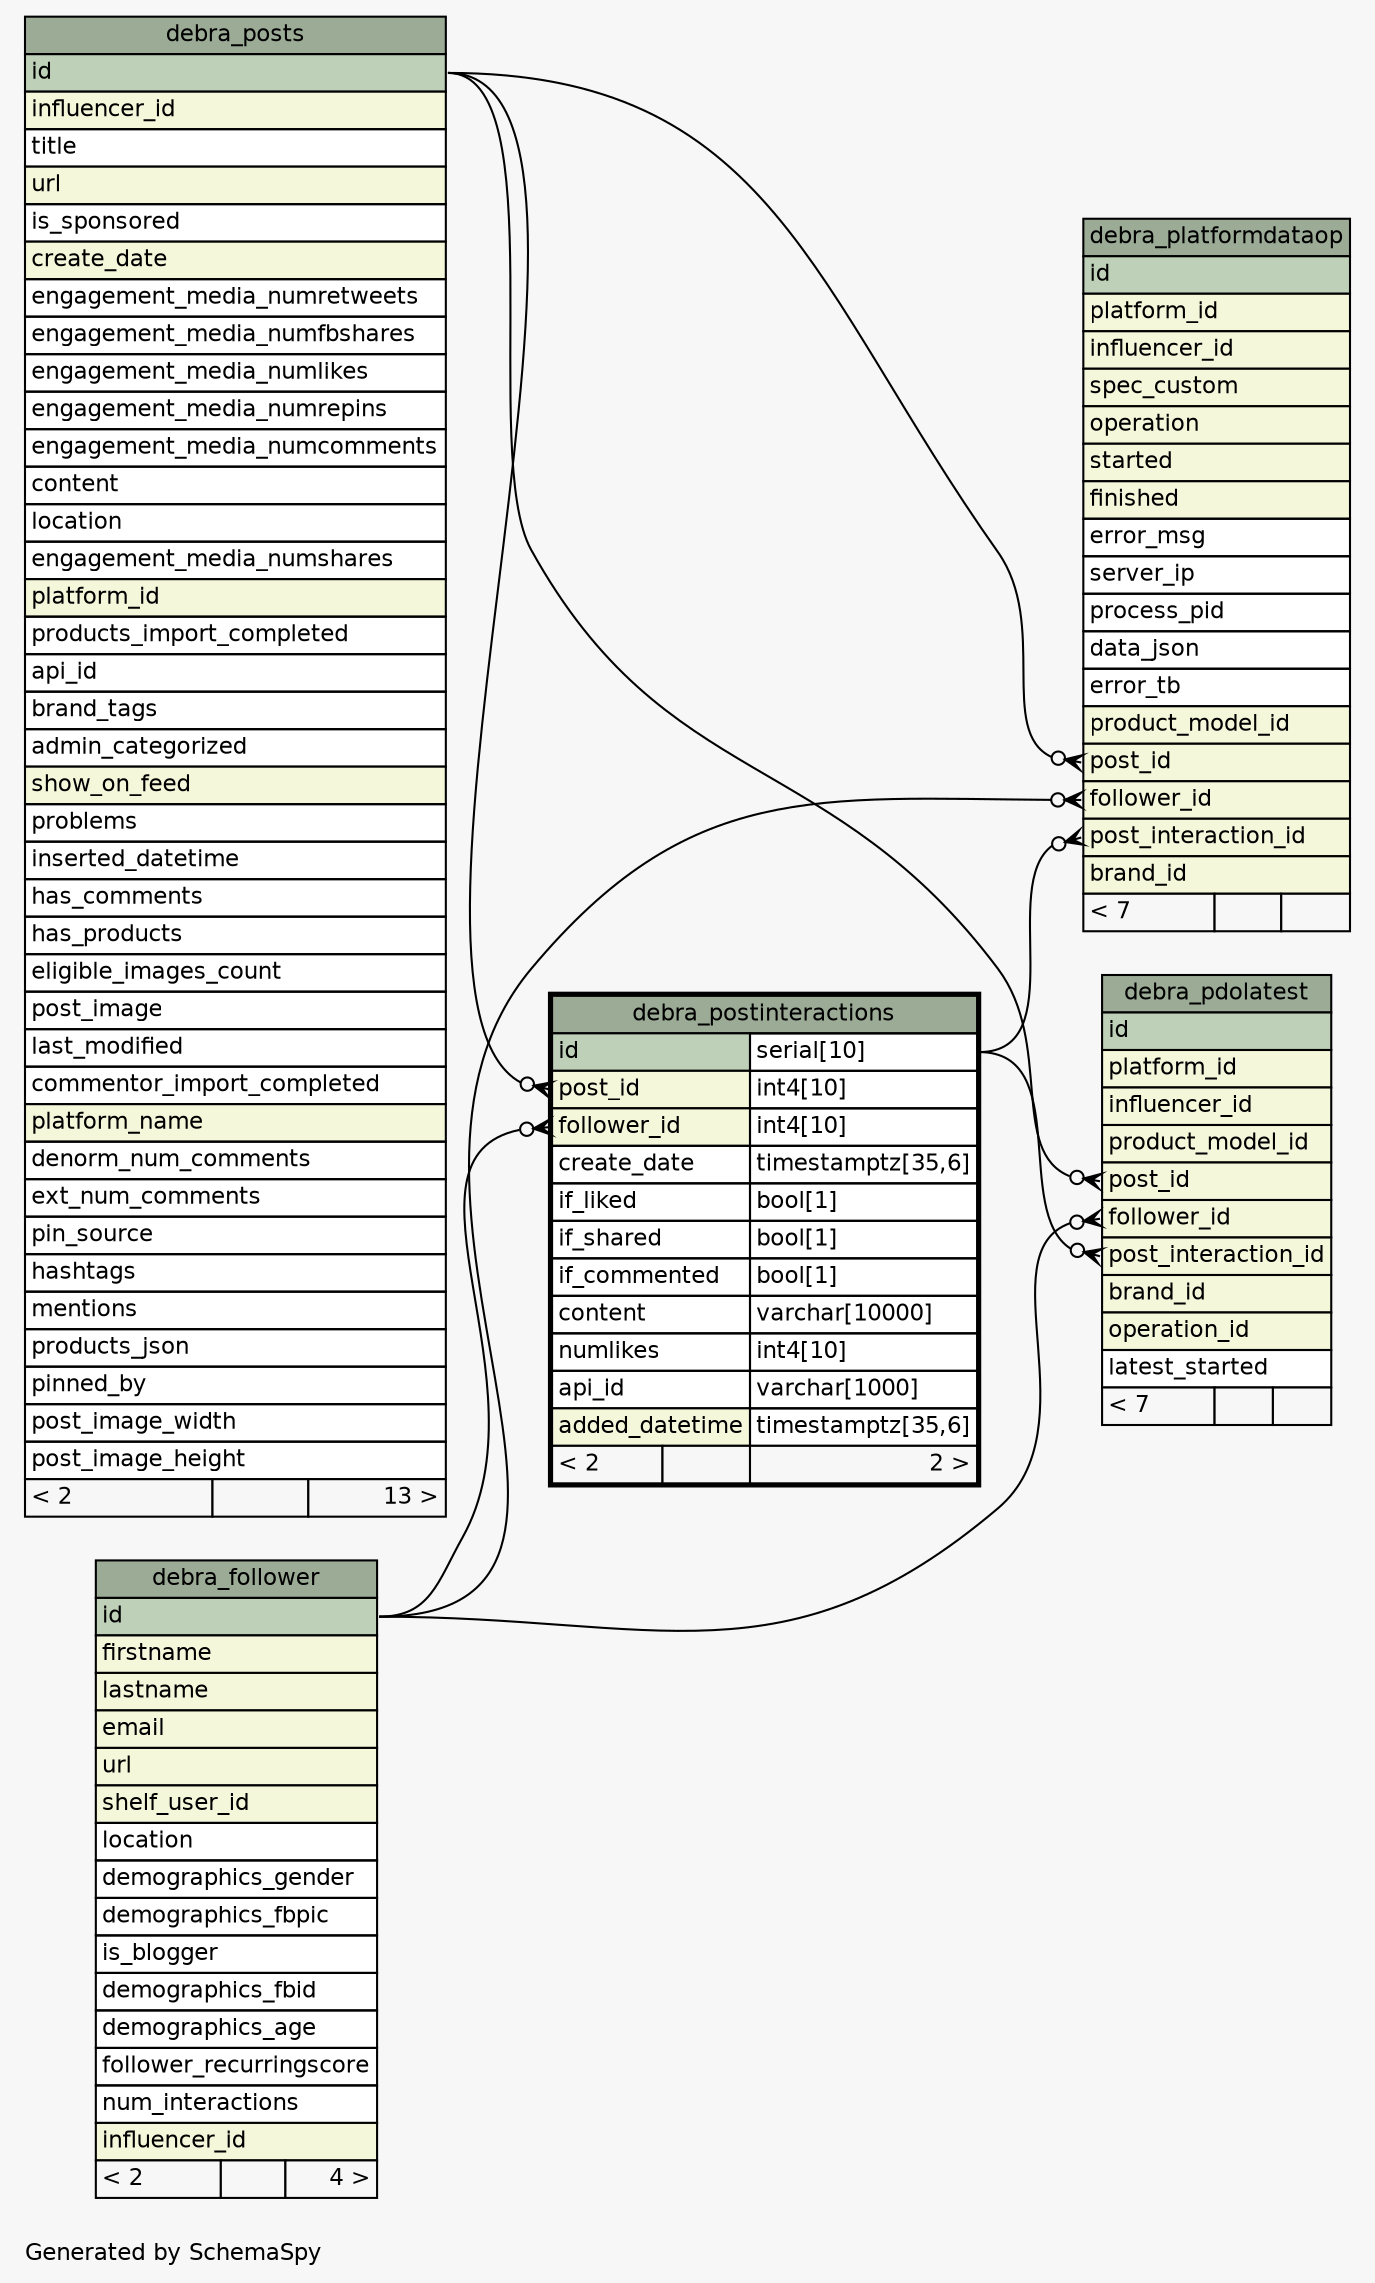 // dot 2.36.0 on Linux 3.17.0-rc4-a1
// SchemaSpy rev 590
digraph "oneDegreeRelationshipsDiagram" {
  graph [
    rankdir="RL"
    bgcolor="#f7f7f7"
    label="\nGenerated by SchemaSpy"
    labeljust="l"
    nodesep="0.18"
    ranksep="0.46"
    fontname="Helvetica"
    fontsize="11"
  ];
  node [
    fontname="Helvetica"
    fontsize="11"
    shape="plaintext"
  ];
  edge [
    arrowsize="0.8"
  ];
  "debra_pdolatest":"follower_id":w -> "debra_follower":"id":e [arrowhead=none dir=back arrowtail=crowodot];
  "debra_pdolatest":"post_id":w -> "debra_posts":"id":e [arrowhead=none dir=back arrowtail=crowodot];
  "debra_pdolatest":"post_interaction_id":w -> "debra_postinteractions":"id.type":e [arrowhead=none dir=back arrowtail=crowodot];
  "debra_platformdataop":"follower_id":w -> "debra_follower":"id":e [arrowhead=none dir=back arrowtail=crowodot];
  "debra_platformdataop":"post_id":w -> "debra_posts":"id":e [arrowhead=none dir=back arrowtail=crowodot];
  "debra_platformdataop":"post_interaction_id":w -> "debra_postinteractions":"id.type":e [arrowhead=none dir=back arrowtail=crowodot];
  "debra_postinteractions":"follower_id":w -> "debra_follower":"id":e [arrowhead=none dir=back arrowtail=crowodot];
  "debra_postinteractions":"post_id":w -> "debra_posts":"id":e [arrowhead=none dir=back arrowtail=crowodot];
  "debra_follower" [
    label=<
    <TABLE BORDER="0" CELLBORDER="1" CELLSPACING="0" BGCOLOR="#ffffff">
      <TR><TD COLSPAN="3" BGCOLOR="#9bab96" ALIGN="CENTER">debra_follower</TD></TR>
      <TR><TD PORT="id" COLSPAN="3" BGCOLOR="#bed1b8" ALIGN="LEFT">id</TD></TR>
      <TR><TD PORT="firstname" COLSPAN="3" BGCOLOR="#f4f7da" ALIGN="LEFT">firstname</TD></TR>
      <TR><TD PORT="lastname" COLSPAN="3" BGCOLOR="#f4f7da" ALIGN="LEFT">lastname</TD></TR>
      <TR><TD PORT="email" COLSPAN="3" BGCOLOR="#f4f7da" ALIGN="LEFT">email</TD></TR>
      <TR><TD PORT="url" COLSPAN="3" BGCOLOR="#f4f7da" ALIGN="LEFT">url</TD></TR>
      <TR><TD PORT="shelf_user_id" COLSPAN="3" BGCOLOR="#f4f7da" ALIGN="LEFT">shelf_user_id</TD></TR>
      <TR><TD PORT="location" COLSPAN="3" ALIGN="LEFT">location</TD></TR>
      <TR><TD PORT="demographics_gender" COLSPAN="3" ALIGN="LEFT">demographics_gender</TD></TR>
      <TR><TD PORT="demographics_fbpic" COLSPAN="3" ALIGN="LEFT">demographics_fbpic</TD></TR>
      <TR><TD PORT="is_blogger" COLSPAN="3" ALIGN="LEFT">is_blogger</TD></TR>
      <TR><TD PORT="demographics_fbid" COLSPAN="3" ALIGN="LEFT">demographics_fbid</TD></TR>
      <TR><TD PORT="demographics_age" COLSPAN="3" ALIGN="LEFT">demographics_age</TD></TR>
      <TR><TD PORT="follower_recurringscore" COLSPAN="3" ALIGN="LEFT">follower_recurringscore</TD></TR>
      <TR><TD PORT="num_interactions" COLSPAN="3" ALIGN="LEFT">num_interactions</TD></TR>
      <TR><TD PORT="influencer_id" COLSPAN="3" BGCOLOR="#f4f7da" ALIGN="LEFT">influencer_id</TD></TR>
      <TR><TD ALIGN="LEFT" BGCOLOR="#f7f7f7">&lt; 2</TD><TD ALIGN="RIGHT" BGCOLOR="#f7f7f7">  </TD><TD ALIGN="RIGHT" BGCOLOR="#f7f7f7">4 &gt;</TD></TR>
    </TABLE>>
    URL="debra_follower.html"
    tooltip="debra_follower"
  ];
  "debra_pdolatest" [
    label=<
    <TABLE BORDER="0" CELLBORDER="1" CELLSPACING="0" BGCOLOR="#ffffff">
      <TR><TD COLSPAN="3" BGCOLOR="#9bab96" ALIGN="CENTER">debra_pdolatest</TD></TR>
      <TR><TD PORT="id" COLSPAN="3" BGCOLOR="#bed1b8" ALIGN="LEFT">id</TD></TR>
      <TR><TD PORT="platform_id" COLSPAN="3" BGCOLOR="#f4f7da" ALIGN="LEFT">platform_id</TD></TR>
      <TR><TD PORT="influencer_id" COLSPAN="3" BGCOLOR="#f4f7da" ALIGN="LEFT">influencer_id</TD></TR>
      <TR><TD PORT="product_model_id" COLSPAN="3" BGCOLOR="#f4f7da" ALIGN="LEFT">product_model_id</TD></TR>
      <TR><TD PORT="post_id" COLSPAN="3" BGCOLOR="#f4f7da" ALIGN="LEFT">post_id</TD></TR>
      <TR><TD PORT="follower_id" COLSPAN="3" BGCOLOR="#f4f7da" ALIGN="LEFT">follower_id</TD></TR>
      <TR><TD PORT="post_interaction_id" COLSPAN="3" BGCOLOR="#f4f7da" ALIGN="LEFT">post_interaction_id</TD></TR>
      <TR><TD PORT="brand_id" COLSPAN="3" BGCOLOR="#f4f7da" ALIGN="LEFT">brand_id</TD></TR>
      <TR><TD PORT="operation_id" COLSPAN="3" BGCOLOR="#f4f7da" ALIGN="LEFT">operation_id</TD></TR>
      <TR><TD PORT="latest_started" COLSPAN="3" ALIGN="LEFT">latest_started</TD></TR>
      <TR><TD ALIGN="LEFT" BGCOLOR="#f7f7f7">&lt; 7</TD><TD ALIGN="RIGHT" BGCOLOR="#f7f7f7">  </TD><TD ALIGN="RIGHT" BGCOLOR="#f7f7f7">  </TD></TR>
    </TABLE>>
    URL="debra_pdolatest.html"
    tooltip="debra_pdolatest"
  ];
  "debra_platformdataop" [
    label=<
    <TABLE BORDER="0" CELLBORDER="1" CELLSPACING="0" BGCOLOR="#ffffff">
      <TR><TD COLSPAN="3" BGCOLOR="#9bab96" ALIGN="CENTER">debra_platformdataop</TD></TR>
      <TR><TD PORT="id" COLSPAN="3" BGCOLOR="#bed1b8" ALIGN="LEFT">id</TD></TR>
      <TR><TD PORT="platform_id" COLSPAN="3" BGCOLOR="#f4f7da" ALIGN="LEFT">platform_id</TD></TR>
      <TR><TD PORT="influencer_id" COLSPAN="3" BGCOLOR="#f4f7da" ALIGN="LEFT">influencer_id</TD></TR>
      <TR><TD PORT="spec_custom" COLSPAN="3" BGCOLOR="#f4f7da" ALIGN="LEFT">spec_custom</TD></TR>
      <TR><TD PORT="operation" COLSPAN="3" BGCOLOR="#f4f7da" ALIGN="LEFT">operation</TD></TR>
      <TR><TD PORT="started" COLSPAN="3" BGCOLOR="#f4f7da" ALIGN="LEFT">started</TD></TR>
      <TR><TD PORT="finished" COLSPAN="3" BGCOLOR="#f4f7da" ALIGN="LEFT">finished</TD></TR>
      <TR><TD PORT="error_msg" COLSPAN="3" ALIGN="LEFT">error_msg</TD></TR>
      <TR><TD PORT="server_ip" COLSPAN="3" ALIGN="LEFT">server_ip</TD></TR>
      <TR><TD PORT="process_pid" COLSPAN="3" ALIGN="LEFT">process_pid</TD></TR>
      <TR><TD PORT="data_json" COLSPAN="3" ALIGN="LEFT">data_json</TD></TR>
      <TR><TD PORT="error_tb" COLSPAN="3" ALIGN="LEFT">error_tb</TD></TR>
      <TR><TD PORT="product_model_id" COLSPAN="3" BGCOLOR="#f4f7da" ALIGN="LEFT">product_model_id</TD></TR>
      <TR><TD PORT="post_id" COLSPAN="3" BGCOLOR="#f4f7da" ALIGN="LEFT">post_id</TD></TR>
      <TR><TD PORT="follower_id" COLSPAN="3" BGCOLOR="#f4f7da" ALIGN="LEFT">follower_id</TD></TR>
      <TR><TD PORT="post_interaction_id" COLSPAN="3" BGCOLOR="#f4f7da" ALIGN="LEFT">post_interaction_id</TD></TR>
      <TR><TD PORT="brand_id" COLSPAN="3" BGCOLOR="#f4f7da" ALIGN="LEFT">brand_id</TD></TR>
      <TR><TD ALIGN="LEFT" BGCOLOR="#f7f7f7">&lt; 7</TD><TD ALIGN="RIGHT" BGCOLOR="#f7f7f7">  </TD><TD ALIGN="RIGHT" BGCOLOR="#f7f7f7">  </TD></TR>
    </TABLE>>
    URL="debra_platformdataop.html"
    tooltip="debra_platformdataop"
  ];
  "debra_postinteractions" [
    label=<
    <TABLE BORDER="2" CELLBORDER="1" CELLSPACING="0" BGCOLOR="#ffffff">
      <TR><TD COLSPAN="3" BGCOLOR="#9bab96" ALIGN="CENTER">debra_postinteractions</TD></TR>
      <TR><TD PORT="id" COLSPAN="2" BGCOLOR="#bed1b8" ALIGN="LEFT">id</TD><TD PORT="id.type" ALIGN="LEFT">serial[10]</TD></TR>
      <TR><TD PORT="post_id" COLSPAN="2" BGCOLOR="#f4f7da" ALIGN="LEFT">post_id</TD><TD PORT="post_id.type" ALIGN="LEFT">int4[10]</TD></TR>
      <TR><TD PORT="follower_id" COLSPAN="2" BGCOLOR="#f4f7da" ALIGN="LEFT">follower_id</TD><TD PORT="follower_id.type" ALIGN="LEFT">int4[10]</TD></TR>
      <TR><TD PORT="create_date" COLSPAN="2" ALIGN="LEFT">create_date</TD><TD PORT="create_date.type" ALIGN="LEFT">timestamptz[35,6]</TD></TR>
      <TR><TD PORT="if_liked" COLSPAN="2" ALIGN="LEFT">if_liked</TD><TD PORT="if_liked.type" ALIGN="LEFT">bool[1]</TD></TR>
      <TR><TD PORT="if_shared" COLSPAN="2" ALIGN="LEFT">if_shared</TD><TD PORT="if_shared.type" ALIGN="LEFT">bool[1]</TD></TR>
      <TR><TD PORT="if_commented" COLSPAN="2" ALIGN="LEFT">if_commented</TD><TD PORT="if_commented.type" ALIGN="LEFT">bool[1]</TD></TR>
      <TR><TD PORT="content" COLSPAN="2" ALIGN="LEFT">content</TD><TD PORT="content.type" ALIGN="LEFT">varchar[10000]</TD></TR>
      <TR><TD PORT="numlikes" COLSPAN="2" ALIGN="LEFT">numlikes</TD><TD PORT="numlikes.type" ALIGN="LEFT">int4[10]</TD></TR>
      <TR><TD PORT="api_id" COLSPAN="2" ALIGN="LEFT">api_id</TD><TD PORT="api_id.type" ALIGN="LEFT">varchar[1000]</TD></TR>
      <TR><TD PORT="added_datetime" COLSPAN="2" BGCOLOR="#f4f7da" ALIGN="LEFT">added_datetime</TD><TD PORT="added_datetime.type" ALIGN="LEFT">timestamptz[35,6]</TD></TR>
      <TR><TD ALIGN="LEFT" BGCOLOR="#f7f7f7">&lt; 2</TD><TD ALIGN="RIGHT" BGCOLOR="#f7f7f7">  </TD><TD ALIGN="RIGHT" BGCOLOR="#f7f7f7">2 &gt;</TD></TR>
    </TABLE>>
    URL="debra_postinteractions.html"
    tooltip="debra_postinteractions"
  ];
  "debra_posts" [
    label=<
    <TABLE BORDER="0" CELLBORDER="1" CELLSPACING="0" BGCOLOR="#ffffff">
      <TR><TD COLSPAN="3" BGCOLOR="#9bab96" ALIGN="CENTER">debra_posts</TD></TR>
      <TR><TD PORT="id" COLSPAN="3" BGCOLOR="#bed1b8" ALIGN="LEFT">id</TD></TR>
      <TR><TD PORT="influencer_id" COLSPAN="3" BGCOLOR="#f4f7da" ALIGN="LEFT">influencer_id</TD></TR>
      <TR><TD PORT="title" COLSPAN="3" ALIGN="LEFT">title</TD></TR>
      <TR><TD PORT="url" COLSPAN="3" BGCOLOR="#f4f7da" ALIGN="LEFT">url</TD></TR>
      <TR><TD PORT="is_sponsored" COLSPAN="3" ALIGN="LEFT">is_sponsored</TD></TR>
      <TR><TD PORT="create_date" COLSPAN="3" BGCOLOR="#f4f7da" ALIGN="LEFT">create_date</TD></TR>
      <TR><TD PORT="engagement_media_numretweets" COLSPAN="3" ALIGN="LEFT">engagement_media_numretweets</TD></TR>
      <TR><TD PORT="engagement_media_numfbshares" COLSPAN="3" ALIGN="LEFT">engagement_media_numfbshares</TD></TR>
      <TR><TD PORT="engagement_media_numlikes" COLSPAN="3" ALIGN="LEFT">engagement_media_numlikes</TD></TR>
      <TR><TD PORT="engagement_media_numrepins" COLSPAN="3" ALIGN="LEFT">engagement_media_numrepins</TD></TR>
      <TR><TD PORT="engagement_media_numcomments" COLSPAN="3" ALIGN="LEFT">engagement_media_numcomments</TD></TR>
      <TR><TD PORT="content" COLSPAN="3" ALIGN="LEFT">content</TD></TR>
      <TR><TD PORT="location" COLSPAN="3" ALIGN="LEFT">location</TD></TR>
      <TR><TD PORT="engagement_media_numshares" COLSPAN="3" ALIGN="LEFT">engagement_media_numshares</TD></TR>
      <TR><TD PORT="platform_id" COLSPAN="3" BGCOLOR="#f4f7da" ALIGN="LEFT">platform_id</TD></TR>
      <TR><TD PORT="products_import_completed" COLSPAN="3" ALIGN="LEFT">products_import_completed</TD></TR>
      <TR><TD PORT="api_id" COLSPAN="3" ALIGN="LEFT">api_id</TD></TR>
      <TR><TD PORT="brand_tags" COLSPAN="3" ALIGN="LEFT">brand_tags</TD></TR>
      <TR><TD PORT="admin_categorized" COLSPAN="3" ALIGN="LEFT">admin_categorized</TD></TR>
      <TR><TD PORT="show_on_feed" COLSPAN="3" BGCOLOR="#f4f7da" ALIGN="LEFT">show_on_feed</TD></TR>
      <TR><TD PORT="problems" COLSPAN="3" ALIGN="LEFT">problems</TD></TR>
      <TR><TD PORT="inserted_datetime" COLSPAN="3" ALIGN="LEFT">inserted_datetime</TD></TR>
      <TR><TD PORT="has_comments" COLSPAN="3" ALIGN="LEFT">has_comments</TD></TR>
      <TR><TD PORT="has_products" COLSPAN="3" ALIGN="LEFT">has_products</TD></TR>
      <TR><TD PORT="eligible_images_count" COLSPAN="3" ALIGN="LEFT">eligible_images_count</TD></TR>
      <TR><TD PORT="post_image" COLSPAN="3" ALIGN="LEFT">post_image</TD></TR>
      <TR><TD PORT="last_modified" COLSPAN="3" ALIGN="LEFT">last_modified</TD></TR>
      <TR><TD PORT="commentor_import_completed" COLSPAN="3" ALIGN="LEFT">commentor_import_completed</TD></TR>
      <TR><TD PORT="platform_name" COLSPAN="3" BGCOLOR="#f4f7da" ALIGN="LEFT">platform_name</TD></TR>
      <TR><TD PORT="denorm_num_comments" COLSPAN="3" ALIGN="LEFT">denorm_num_comments</TD></TR>
      <TR><TD PORT="ext_num_comments" COLSPAN="3" ALIGN="LEFT">ext_num_comments</TD></TR>
      <TR><TD PORT="pin_source" COLSPAN="3" ALIGN="LEFT">pin_source</TD></TR>
      <TR><TD PORT="hashtags" COLSPAN="3" ALIGN="LEFT">hashtags</TD></TR>
      <TR><TD PORT="mentions" COLSPAN="3" ALIGN="LEFT">mentions</TD></TR>
      <TR><TD PORT="products_json" COLSPAN="3" ALIGN="LEFT">products_json</TD></TR>
      <TR><TD PORT="pinned_by" COLSPAN="3" ALIGN="LEFT">pinned_by</TD></TR>
      <TR><TD PORT="post_image_width" COLSPAN="3" ALIGN="LEFT">post_image_width</TD></TR>
      <TR><TD PORT="post_image_height" COLSPAN="3" ALIGN="LEFT">post_image_height</TD></TR>
      <TR><TD ALIGN="LEFT" BGCOLOR="#f7f7f7">&lt; 2</TD><TD ALIGN="RIGHT" BGCOLOR="#f7f7f7">  </TD><TD ALIGN="RIGHT" BGCOLOR="#f7f7f7">13 &gt;</TD></TR>
    </TABLE>>
    URL="debra_posts.html"
    tooltip="debra_posts"
  ];
}
